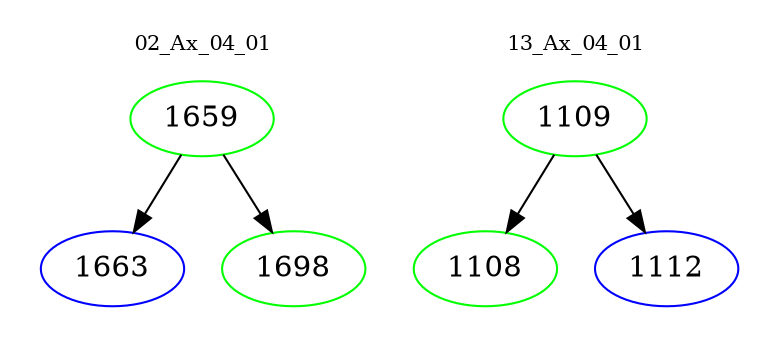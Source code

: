 digraph{
subgraph cluster_0 {
color = white
label = "02_Ax_04_01";
fontsize=10;
T0_1659 [label="1659", color="green"]
T0_1659 -> T0_1663 [color="black"]
T0_1663 [label="1663", color="blue"]
T0_1659 -> T0_1698 [color="black"]
T0_1698 [label="1698", color="green"]
}
subgraph cluster_1 {
color = white
label = "13_Ax_04_01";
fontsize=10;
T1_1109 [label="1109", color="green"]
T1_1109 -> T1_1108 [color="black"]
T1_1108 [label="1108", color="green"]
T1_1109 -> T1_1112 [color="black"]
T1_1112 [label="1112", color="blue"]
}
}
